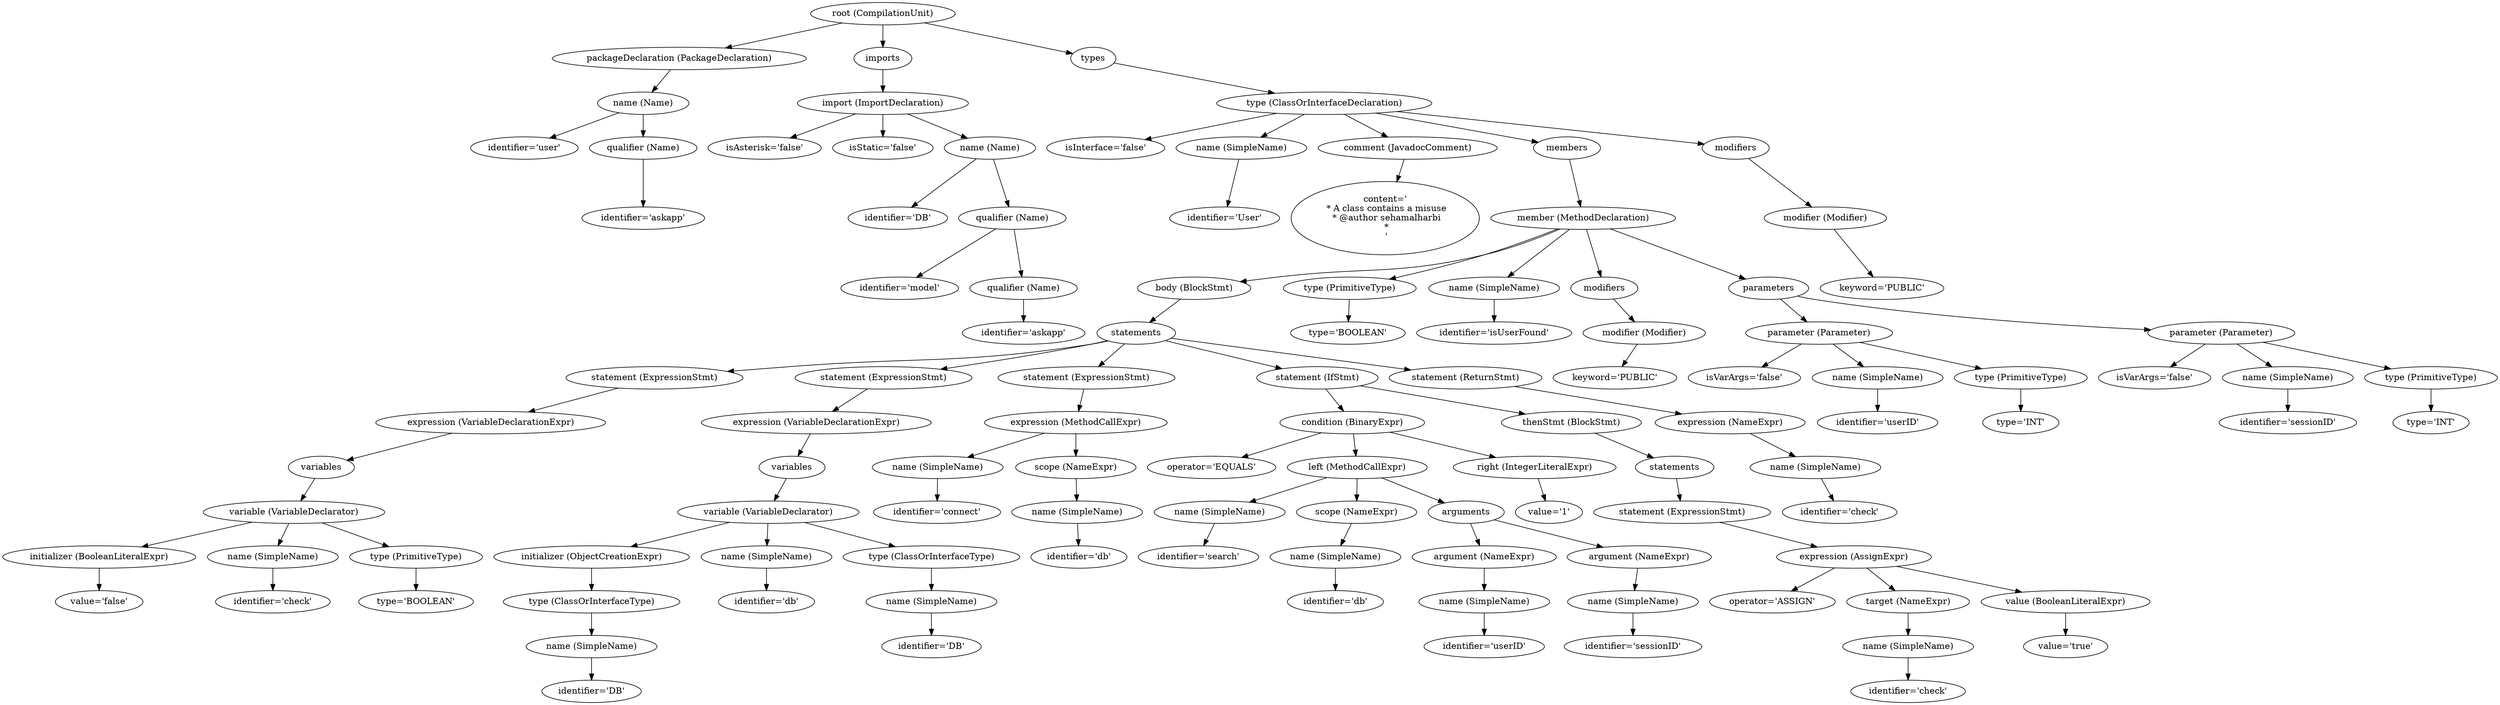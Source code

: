 digraph {
n0 [label="root (CompilationUnit)"];
n1 [label="packageDeclaration (PackageDeclaration)"];
n0 -> n1;
n2 [label="name (Name)"];
n1 -> n2;
n3 [label="identifier='user'"];
n2 -> n3;
n4 [label="qualifier (Name)"];
n2 -> n4;
n5 [label="identifier='askapp'"];
n4 -> n5;
n6 [label="imports"];
n0 -> n6;
n7 [label="import (ImportDeclaration)"];
n6 -> n7;
n8 [label="isAsterisk='false'"];
n7 -> n8;
n9 [label="isStatic='false'"];
n7 -> n9;
n10 [label="name (Name)"];
n7 -> n10;
n11 [label="identifier='DB'"];
n10 -> n11;
n12 [label="qualifier (Name)"];
n10 -> n12;
n13 [label="identifier='model'"];
n12 -> n13;
n14 [label="qualifier (Name)"];
n12 -> n14;
n15 [label="identifier='askapp'"];
n14 -> n15;
n16 [label="types"];
n0 -> n16;
n17 [label="type (ClassOrInterfaceDeclaration)"];
n16 -> n17;
n18 [label="isInterface='false'"];
n17 -> n18;
n19 [label="name (SimpleName)"];
n17 -> n19;
n20 [label="identifier='User'"];
n19 -> n20;
n21 [label="comment (JavadocComment)"];
n17 -> n21;
n22 [label="content='
 * A class contains a misuse
 * @author sehamalharbi
 *
 '"];
n21 -> n22;
n23 [label="members"];
n17 -> n23;
n24 [label="member (MethodDeclaration)"];
n23 -> n24;
n25 [label="body (BlockStmt)"];
n24 -> n25;
n26 [label="statements"];
n25 -> n26;
n27 [label="statement (ExpressionStmt)"];
n26 -> n27;
n28 [label="expression (VariableDeclarationExpr)"];
n27 -> n28;
n29 [label="variables"];
n28 -> n29;
n30 [label="variable (VariableDeclarator)"];
n29 -> n30;
n31 [label="initializer (BooleanLiteralExpr)"];
n30 -> n31;
n32 [label="value='false'"];
n31 -> n32;
n33 [label="name (SimpleName)"];
n30 -> n33;
n34 [label="identifier='check'"];
n33 -> n34;
n35 [label="type (PrimitiveType)"];
n30 -> n35;
n36 [label="type='BOOLEAN'"];
n35 -> n36;
n37 [label="statement (ExpressionStmt)"];
n26 -> n37;
n38 [label="expression (VariableDeclarationExpr)"];
n37 -> n38;
n39 [label="variables"];
n38 -> n39;
n40 [label="variable (VariableDeclarator)"];
n39 -> n40;
n41 [label="initializer (ObjectCreationExpr)"];
n40 -> n41;
n42 [label="type (ClassOrInterfaceType)"];
n41 -> n42;
n43 [label="name (SimpleName)"];
n42 -> n43;
n44 [label="identifier='DB'"];
n43 -> n44;
n45 [label="name (SimpleName)"];
n40 -> n45;
n46 [label="identifier='db'"];
n45 -> n46;
n47 [label="type (ClassOrInterfaceType)"];
n40 -> n47;
n48 [label="name (SimpleName)"];
n47 -> n48;
n49 [label="identifier='DB'"];
n48 -> n49;
n50 [label="statement (ExpressionStmt)"];
n26 -> n50;
n51 [label="expression (MethodCallExpr)"];
n50 -> n51;
n52 [label="name (SimpleName)"];
n51 -> n52;
n53 [label="identifier='connect'"];
n52 -> n53;
n54 [label="scope (NameExpr)"];
n51 -> n54;
n55 [label="name (SimpleName)"];
n54 -> n55;
n56 [label="identifier='db'"];
n55 -> n56;
n57 [label="statement (IfStmt)"];
n26 -> n57;
n58 [label="condition (BinaryExpr)"];
n57 -> n58;
n59 [label="operator='EQUALS'"];
n58 -> n59;
n60 [label="left (MethodCallExpr)"];
n58 -> n60;
n61 [label="name (SimpleName)"];
n60 -> n61;
n62 [label="identifier='search'"];
n61 -> n62;
n63 [label="scope (NameExpr)"];
n60 -> n63;
n64 [label="name (SimpleName)"];
n63 -> n64;
n65 [label="identifier='db'"];
n64 -> n65;
n66 [label="arguments"];
n60 -> n66;
n67 [label="argument (NameExpr)"];
n66 -> n67;
n68 [label="name (SimpleName)"];
n67 -> n68;
n69 [label="identifier='userID'"];
n68 -> n69;
n70 [label="argument (NameExpr)"];
n66 -> n70;
n71 [label="name (SimpleName)"];
n70 -> n71;
n72 [label="identifier='sessionID'"];
n71 -> n72;
n73 [label="right (IntegerLiteralExpr)"];
n58 -> n73;
n74 [label="value='1'"];
n73 -> n74;
n75 [label="thenStmt (BlockStmt)"];
n57 -> n75;
n76 [label="statements"];
n75 -> n76;
n77 [label="statement (ExpressionStmt)"];
n76 -> n77;
n78 [label="expression (AssignExpr)"];
n77 -> n78;
n79 [label="operator='ASSIGN'"];
n78 -> n79;
n80 [label="target (NameExpr)"];
n78 -> n80;
n81 [label="name (SimpleName)"];
n80 -> n81;
n82 [label="identifier='check'"];
n81 -> n82;
n83 [label="value (BooleanLiteralExpr)"];
n78 -> n83;
n84 [label="value='true'"];
n83 -> n84;
n85 [label="statement (ReturnStmt)"];
n26 -> n85;
n86 [label="expression (NameExpr)"];
n85 -> n86;
n87 [label="name (SimpleName)"];
n86 -> n87;
n88 [label="identifier='check'"];
n87 -> n88;
n89 [label="type (PrimitiveType)"];
n24 -> n89;
n90 [label="type='BOOLEAN'"];
n89 -> n90;
n91 [label="name (SimpleName)"];
n24 -> n91;
n92 [label="identifier='isUserFound'"];
n91 -> n92;
n93 [label="modifiers"];
n24 -> n93;
n94 [label="modifier (Modifier)"];
n93 -> n94;
n95 [label="keyword='PUBLIC'"];
n94 -> n95;
n96 [label="parameters"];
n24 -> n96;
n97 [label="parameter (Parameter)"];
n96 -> n97;
n98 [label="isVarArgs='false'"];
n97 -> n98;
n99 [label="name (SimpleName)"];
n97 -> n99;
n100 [label="identifier='userID'"];
n99 -> n100;
n101 [label="type (PrimitiveType)"];
n97 -> n101;
n102 [label="type='INT'"];
n101 -> n102;
n103 [label="parameter (Parameter)"];
n96 -> n103;
n104 [label="isVarArgs='false'"];
n103 -> n104;
n105 [label="name (SimpleName)"];
n103 -> n105;
n106 [label="identifier='sessionID'"];
n105 -> n106;
n107 [label="type (PrimitiveType)"];
n103 -> n107;
n108 [label="type='INT'"];
n107 -> n108;
n109 [label="modifiers"];
n17 -> n109;
n110 [label="modifier (Modifier)"];
n109 -> n110;
n111 [label="keyword='PUBLIC'"];
n110 -> n111;
}
